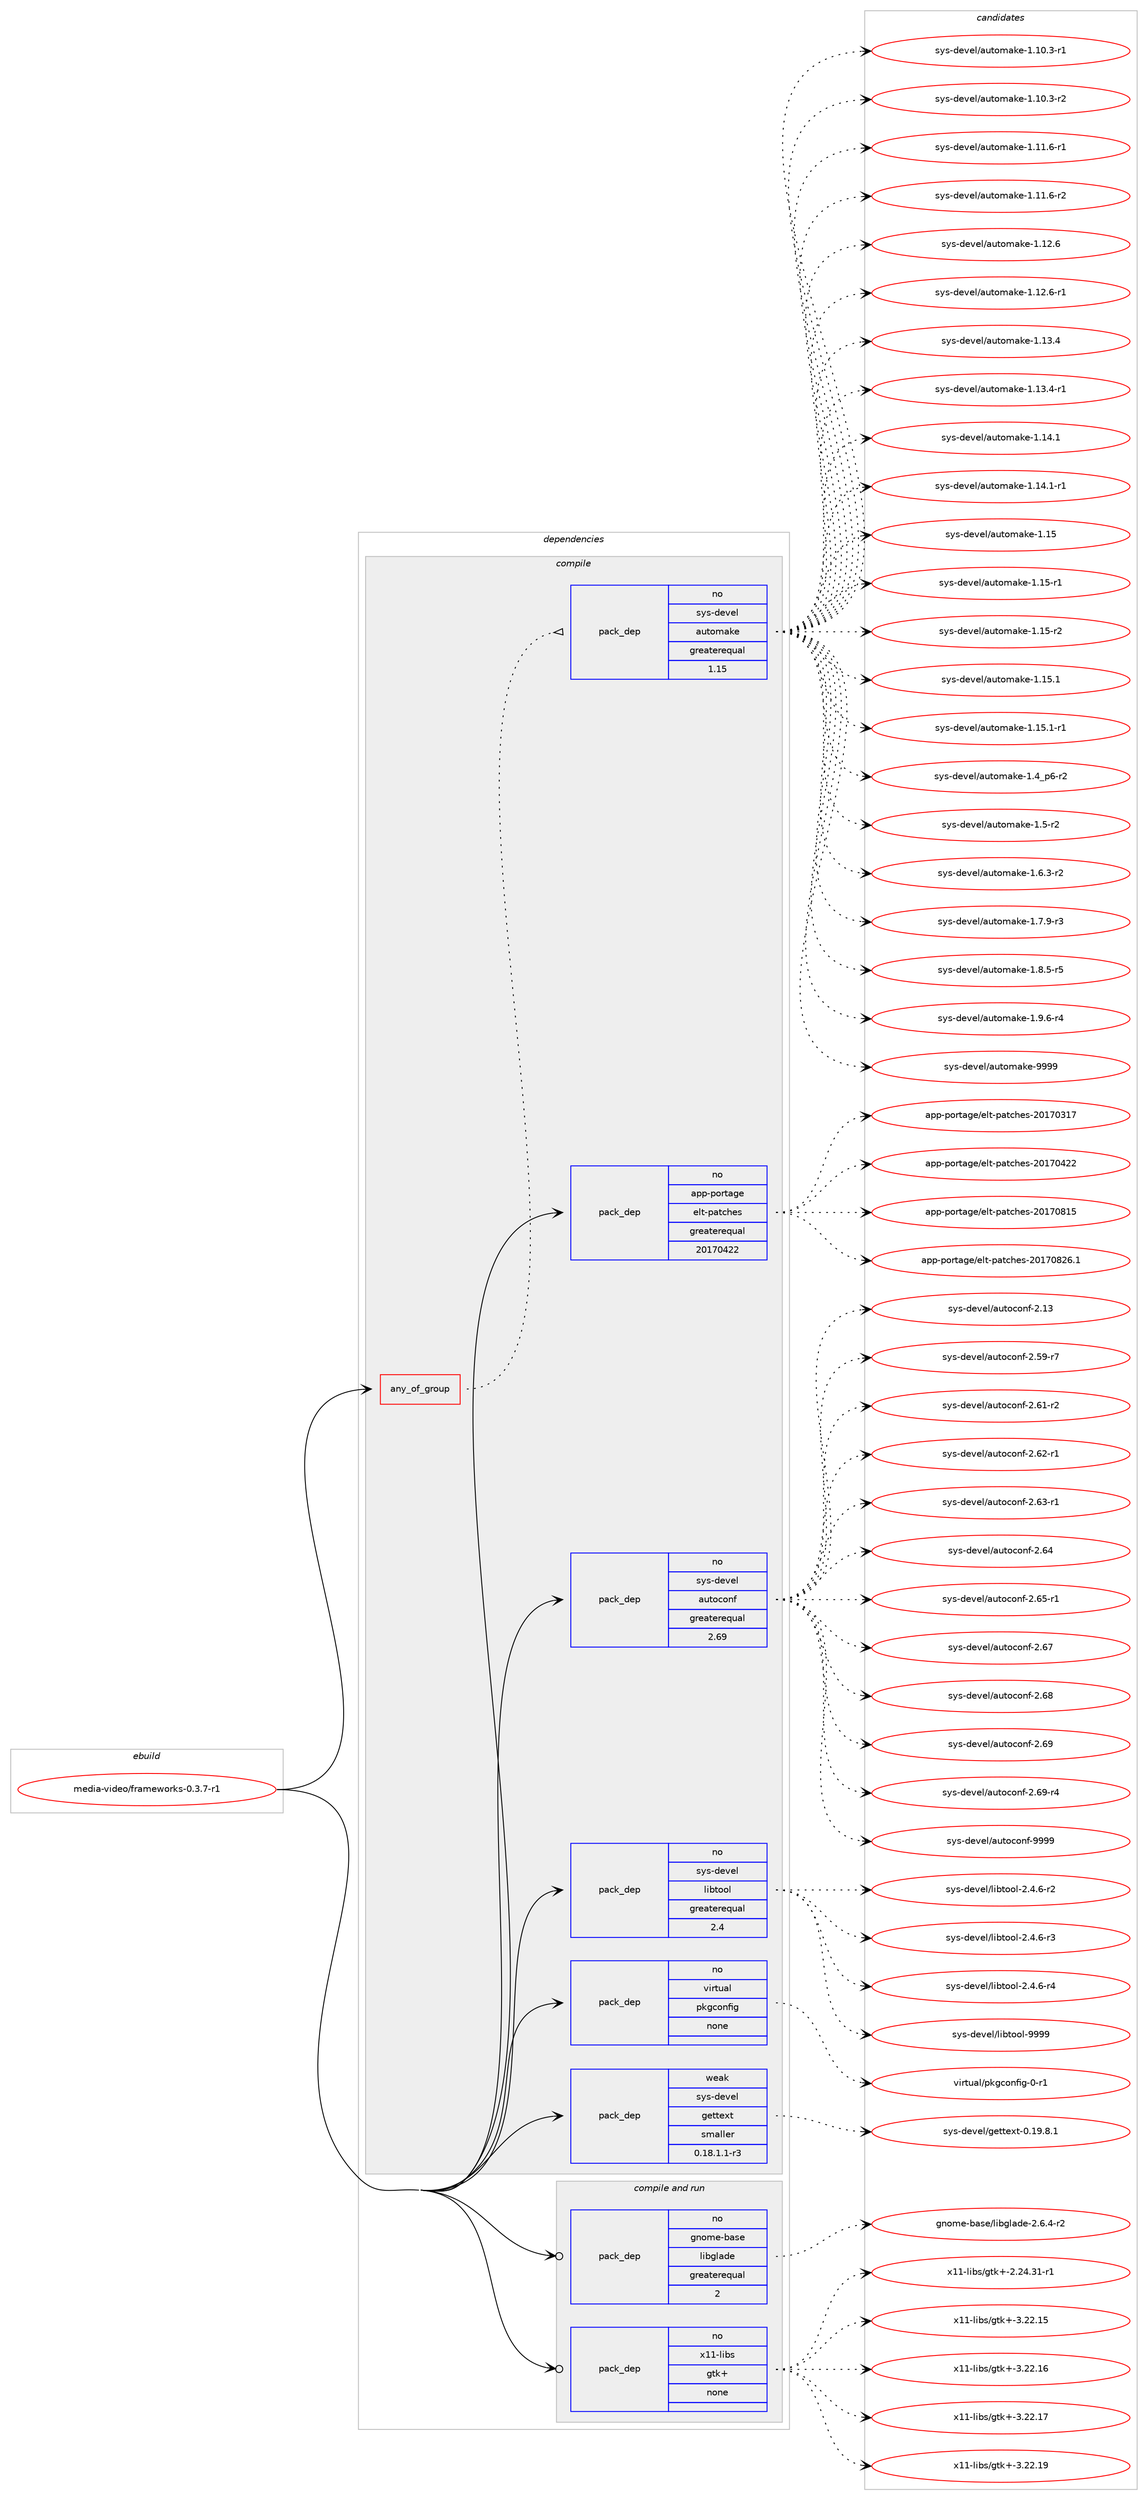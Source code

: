 digraph prolog {

# *************
# Graph options
# *************

newrank=true;
concentrate=true;
compound=true;
graph [rankdir=LR,fontname=Helvetica,fontsize=10,ranksep=1.5];#, ranksep=2.5, nodesep=0.2];
edge  [arrowhead=vee];
node  [fontname=Helvetica,fontsize=10];

# **********
# The ebuild
# **********

subgraph cluster_leftcol {
color=gray;
rank=same;
label=<<i>ebuild</i>>;
id [label="media-video/frameworks-0.3.7-r1", color=red, width=4, href="../media-video/frameworks-0.3.7-r1.svg"];
}

# ****************
# The dependencies
# ****************

subgraph cluster_midcol {
color=gray;
label=<<i>dependencies</i>>;
subgraph cluster_compile {
fillcolor="#eeeeee";
style=filled;
label=<<i>compile</i>>;
subgraph any6182 {
dependency391703 [label=<<TABLE BORDER="0" CELLBORDER="1" CELLSPACING="0" CELLPADDING="4"><TR><TD CELLPADDING="10">any_of_group</TD></TR></TABLE>>, shape=none, color=red];subgraph pack289158 {
dependency391704 [label=<<TABLE BORDER="0" CELLBORDER="1" CELLSPACING="0" CELLPADDING="4" WIDTH="220"><TR><TD ROWSPAN="6" CELLPADDING="30">pack_dep</TD></TR><TR><TD WIDTH="110">no</TD></TR><TR><TD>sys-devel</TD></TR><TR><TD>automake</TD></TR><TR><TD>greaterequal</TD></TR><TR><TD>1.15</TD></TR></TABLE>>, shape=none, color=blue];
}
dependency391703:e -> dependency391704:w [weight=20,style="dotted",arrowhead="oinv"];
}
id:e -> dependency391703:w [weight=20,style="solid",arrowhead="vee"];
subgraph pack289159 {
dependency391705 [label=<<TABLE BORDER="0" CELLBORDER="1" CELLSPACING="0" CELLPADDING="4" WIDTH="220"><TR><TD ROWSPAN="6" CELLPADDING="30">pack_dep</TD></TR><TR><TD WIDTH="110">no</TD></TR><TR><TD>app-portage</TD></TR><TR><TD>elt-patches</TD></TR><TR><TD>greaterequal</TD></TR><TR><TD>20170422</TD></TR></TABLE>>, shape=none, color=blue];
}
id:e -> dependency391705:w [weight=20,style="solid",arrowhead="vee"];
subgraph pack289160 {
dependency391706 [label=<<TABLE BORDER="0" CELLBORDER="1" CELLSPACING="0" CELLPADDING="4" WIDTH="220"><TR><TD ROWSPAN="6" CELLPADDING="30">pack_dep</TD></TR><TR><TD WIDTH="110">no</TD></TR><TR><TD>sys-devel</TD></TR><TR><TD>autoconf</TD></TR><TR><TD>greaterequal</TD></TR><TR><TD>2.69</TD></TR></TABLE>>, shape=none, color=blue];
}
id:e -> dependency391706:w [weight=20,style="solid",arrowhead="vee"];
subgraph pack289161 {
dependency391707 [label=<<TABLE BORDER="0" CELLBORDER="1" CELLSPACING="0" CELLPADDING="4" WIDTH="220"><TR><TD ROWSPAN="6" CELLPADDING="30">pack_dep</TD></TR><TR><TD WIDTH="110">no</TD></TR><TR><TD>sys-devel</TD></TR><TR><TD>libtool</TD></TR><TR><TD>greaterequal</TD></TR><TR><TD>2.4</TD></TR></TABLE>>, shape=none, color=blue];
}
id:e -> dependency391707:w [weight=20,style="solid",arrowhead="vee"];
subgraph pack289162 {
dependency391708 [label=<<TABLE BORDER="0" CELLBORDER="1" CELLSPACING="0" CELLPADDING="4" WIDTH="220"><TR><TD ROWSPAN="6" CELLPADDING="30">pack_dep</TD></TR><TR><TD WIDTH="110">no</TD></TR><TR><TD>virtual</TD></TR><TR><TD>pkgconfig</TD></TR><TR><TD>none</TD></TR><TR><TD></TD></TR></TABLE>>, shape=none, color=blue];
}
id:e -> dependency391708:w [weight=20,style="solid",arrowhead="vee"];
subgraph pack289163 {
dependency391709 [label=<<TABLE BORDER="0" CELLBORDER="1" CELLSPACING="0" CELLPADDING="4" WIDTH="220"><TR><TD ROWSPAN="6" CELLPADDING="30">pack_dep</TD></TR><TR><TD WIDTH="110">weak</TD></TR><TR><TD>sys-devel</TD></TR><TR><TD>gettext</TD></TR><TR><TD>smaller</TD></TR><TR><TD>0.18.1.1-r3</TD></TR></TABLE>>, shape=none, color=blue];
}
id:e -> dependency391709:w [weight=20,style="solid",arrowhead="vee"];
}
subgraph cluster_compileandrun {
fillcolor="#eeeeee";
style=filled;
label=<<i>compile and run</i>>;
subgraph pack289164 {
dependency391710 [label=<<TABLE BORDER="0" CELLBORDER="1" CELLSPACING="0" CELLPADDING="4" WIDTH="220"><TR><TD ROWSPAN="6" CELLPADDING="30">pack_dep</TD></TR><TR><TD WIDTH="110">no</TD></TR><TR><TD>gnome-base</TD></TR><TR><TD>libglade</TD></TR><TR><TD>greaterequal</TD></TR><TR><TD>2</TD></TR></TABLE>>, shape=none, color=blue];
}
id:e -> dependency391710:w [weight=20,style="solid",arrowhead="odotvee"];
subgraph pack289165 {
dependency391711 [label=<<TABLE BORDER="0" CELLBORDER="1" CELLSPACING="0" CELLPADDING="4" WIDTH="220"><TR><TD ROWSPAN="6" CELLPADDING="30">pack_dep</TD></TR><TR><TD WIDTH="110">no</TD></TR><TR><TD>x11-libs</TD></TR><TR><TD>gtk+</TD></TR><TR><TD>none</TD></TR><TR><TD></TD></TR></TABLE>>, shape=none, color=blue];
}
id:e -> dependency391711:w [weight=20,style="solid",arrowhead="odotvee"];
}
subgraph cluster_run {
fillcolor="#eeeeee";
style=filled;
label=<<i>run</i>>;
}
}

# **************
# The candidates
# **************

subgraph cluster_choices {
rank=same;
color=gray;
label=<<i>candidates</i>>;

subgraph choice289158 {
color=black;
nodesep=1;
choice11512111545100101118101108479711711611110997107101454946494846514511449 [label="sys-devel/automake-1.10.3-r1", color=red, width=4,href="../sys-devel/automake-1.10.3-r1.svg"];
choice11512111545100101118101108479711711611110997107101454946494846514511450 [label="sys-devel/automake-1.10.3-r2", color=red, width=4,href="../sys-devel/automake-1.10.3-r2.svg"];
choice11512111545100101118101108479711711611110997107101454946494946544511449 [label="sys-devel/automake-1.11.6-r1", color=red, width=4,href="../sys-devel/automake-1.11.6-r1.svg"];
choice11512111545100101118101108479711711611110997107101454946494946544511450 [label="sys-devel/automake-1.11.6-r2", color=red, width=4,href="../sys-devel/automake-1.11.6-r2.svg"];
choice1151211154510010111810110847971171161111099710710145494649504654 [label="sys-devel/automake-1.12.6", color=red, width=4,href="../sys-devel/automake-1.12.6.svg"];
choice11512111545100101118101108479711711611110997107101454946495046544511449 [label="sys-devel/automake-1.12.6-r1", color=red, width=4,href="../sys-devel/automake-1.12.6-r1.svg"];
choice1151211154510010111810110847971171161111099710710145494649514652 [label="sys-devel/automake-1.13.4", color=red, width=4,href="../sys-devel/automake-1.13.4.svg"];
choice11512111545100101118101108479711711611110997107101454946495146524511449 [label="sys-devel/automake-1.13.4-r1", color=red, width=4,href="../sys-devel/automake-1.13.4-r1.svg"];
choice1151211154510010111810110847971171161111099710710145494649524649 [label="sys-devel/automake-1.14.1", color=red, width=4,href="../sys-devel/automake-1.14.1.svg"];
choice11512111545100101118101108479711711611110997107101454946495246494511449 [label="sys-devel/automake-1.14.1-r1", color=red, width=4,href="../sys-devel/automake-1.14.1-r1.svg"];
choice115121115451001011181011084797117116111109971071014549464953 [label="sys-devel/automake-1.15", color=red, width=4,href="../sys-devel/automake-1.15.svg"];
choice1151211154510010111810110847971171161111099710710145494649534511449 [label="sys-devel/automake-1.15-r1", color=red, width=4,href="../sys-devel/automake-1.15-r1.svg"];
choice1151211154510010111810110847971171161111099710710145494649534511450 [label="sys-devel/automake-1.15-r2", color=red, width=4,href="../sys-devel/automake-1.15-r2.svg"];
choice1151211154510010111810110847971171161111099710710145494649534649 [label="sys-devel/automake-1.15.1", color=red, width=4,href="../sys-devel/automake-1.15.1.svg"];
choice11512111545100101118101108479711711611110997107101454946495346494511449 [label="sys-devel/automake-1.15.1-r1", color=red, width=4,href="../sys-devel/automake-1.15.1-r1.svg"];
choice115121115451001011181011084797117116111109971071014549465295112544511450 [label="sys-devel/automake-1.4_p6-r2", color=red, width=4,href="../sys-devel/automake-1.4_p6-r2.svg"];
choice11512111545100101118101108479711711611110997107101454946534511450 [label="sys-devel/automake-1.5-r2", color=red, width=4,href="../sys-devel/automake-1.5-r2.svg"];
choice115121115451001011181011084797117116111109971071014549465446514511450 [label="sys-devel/automake-1.6.3-r2", color=red, width=4,href="../sys-devel/automake-1.6.3-r2.svg"];
choice115121115451001011181011084797117116111109971071014549465546574511451 [label="sys-devel/automake-1.7.9-r3", color=red, width=4,href="../sys-devel/automake-1.7.9-r3.svg"];
choice115121115451001011181011084797117116111109971071014549465646534511453 [label="sys-devel/automake-1.8.5-r5", color=red, width=4,href="../sys-devel/automake-1.8.5-r5.svg"];
choice115121115451001011181011084797117116111109971071014549465746544511452 [label="sys-devel/automake-1.9.6-r4", color=red, width=4,href="../sys-devel/automake-1.9.6-r4.svg"];
choice115121115451001011181011084797117116111109971071014557575757 [label="sys-devel/automake-9999", color=red, width=4,href="../sys-devel/automake-9999.svg"];
dependency391704:e -> choice11512111545100101118101108479711711611110997107101454946494846514511449:w [style=dotted,weight="100"];
dependency391704:e -> choice11512111545100101118101108479711711611110997107101454946494846514511450:w [style=dotted,weight="100"];
dependency391704:e -> choice11512111545100101118101108479711711611110997107101454946494946544511449:w [style=dotted,weight="100"];
dependency391704:e -> choice11512111545100101118101108479711711611110997107101454946494946544511450:w [style=dotted,weight="100"];
dependency391704:e -> choice1151211154510010111810110847971171161111099710710145494649504654:w [style=dotted,weight="100"];
dependency391704:e -> choice11512111545100101118101108479711711611110997107101454946495046544511449:w [style=dotted,weight="100"];
dependency391704:e -> choice1151211154510010111810110847971171161111099710710145494649514652:w [style=dotted,weight="100"];
dependency391704:e -> choice11512111545100101118101108479711711611110997107101454946495146524511449:w [style=dotted,weight="100"];
dependency391704:e -> choice1151211154510010111810110847971171161111099710710145494649524649:w [style=dotted,weight="100"];
dependency391704:e -> choice11512111545100101118101108479711711611110997107101454946495246494511449:w [style=dotted,weight="100"];
dependency391704:e -> choice115121115451001011181011084797117116111109971071014549464953:w [style=dotted,weight="100"];
dependency391704:e -> choice1151211154510010111810110847971171161111099710710145494649534511449:w [style=dotted,weight="100"];
dependency391704:e -> choice1151211154510010111810110847971171161111099710710145494649534511450:w [style=dotted,weight="100"];
dependency391704:e -> choice1151211154510010111810110847971171161111099710710145494649534649:w [style=dotted,weight="100"];
dependency391704:e -> choice11512111545100101118101108479711711611110997107101454946495346494511449:w [style=dotted,weight="100"];
dependency391704:e -> choice115121115451001011181011084797117116111109971071014549465295112544511450:w [style=dotted,weight="100"];
dependency391704:e -> choice11512111545100101118101108479711711611110997107101454946534511450:w [style=dotted,weight="100"];
dependency391704:e -> choice115121115451001011181011084797117116111109971071014549465446514511450:w [style=dotted,weight="100"];
dependency391704:e -> choice115121115451001011181011084797117116111109971071014549465546574511451:w [style=dotted,weight="100"];
dependency391704:e -> choice115121115451001011181011084797117116111109971071014549465646534511453:w [style=dotted,weight="100"];
dependency391704:e -> choice115121115451001011181011084797117116111109971071014549465746544511452:w [style=dotted,weight="100"];
dependency391704:e -> choice115121115451001011181011084797117116111109971071014557575757:w [style=dotted,weight="100"];
}
subgraph choice289159 {
color=black;
nodesep=1;
choice97112112451121111141169710310147101108116451129711699104101115455048495548514955 [label="app-portage/elt-patches-20170317", color=red, width=4,href="../app-portage/elt-patches-20170317.svg"];
choice97112112451121111141169710310147101108116451129711699104101115455048495548525050 [label="app-portage/elt-patches-20170422", color=red, width=4,href="../app-portage/elt-patches-20170422.svg"];
choice97112112451121111141169710310147101108116451129711699104101115455048495548564953 [label="app-portage/elt-patches-20170815", color=red, width=4,href="../app-portage/elt-patches-20170815.svg"];
choice971121124511211111411697103101471011081164511297116991041011154550484955485650544649 [label="app-portage/elt-patches-20170826.1", color=red, width=4,href="../app-portage/elt-patches-20170826.1.svg"];
dependency391705:e -> choice97112112451121111141169710310147101108116451129711699104101115455048495548514955:w [style=dotted,weight="100"];
dependency391705:e -> choice97112112451121111141169710310147101108116451129711699104101115455048495548525050:w [style=dotted,weight="100"];
dependency391705:e -> choice97112112451121111141169710310147101108116451129711699104101115455048495548564953:w [style=dotted,weight="100"];
dependency391705:e -> choice971121124511211111411697103101471011081164511297116991041011154550484955485650544649:w [style=dotted,weight="100"];
}
subgraph choice289160 {
color=black;
nodesep=1;
choice115121115451001011181011084797117116111991111101024550464951 [label="sys-devel/autoconf-2.13", color=red, width=4,href="../sys-devel/autoconf-2.13.svg"];
choice1151211154510010111810110847971171161119911111010245504653574511455 [label="sys-devel/autoconf-2.59-r7", color=red, width=4,href="../sys-devel/autoconf-2.59-r7.svg"];
choice1151211154510010111810110847971171161119911111010245504654494511450 [label="sys-devel/autoconf-2.61-r2", color=red, width=4,href="../sys-devel/autoconf-2.61-r2.svg"];
choice1151211154510010111810110847971171161119911111010245504654504511449 [label="sys-devel/autoconf-2.62-r1", color=red, width=4,href="../sys-devel/autoconf-2.62-r1.svg"];
choice1151211154510010111810110847971171161119911111010245504654514511449 [label="sys-devel/autoconf-2.63-r1", color=red, width=4,href="../sys-devel/autoconf-2.63-r1.svg"];
choice115121115451001011181011084797117116111991111101024550465452 [label="sys-devel/autoconf-2.64", color=red, width=4,href="../sys-devel/autoconf-2.64.svg"];
choice1151211154510010111810110847971171161119911111010245504654534511449 [label="sys-devel/autoconf-2.65-r1", color=red, width=4,href="../sys-devel/autoconf-2.65-r1.svg"];
choice115121115451001011181011084797117116111991111101024550465455 [label="sys-devel/autoconf-2.67", color=red, width=4,href="../sys-devel/autoconf-2.67.svg"];
choice115121115451001011181011084797117116111991111101024550465456 [label="sys-devel/autoconf-2.68", color=red, width=4,href="../sys-devel/autoconf-2.68.svg"];
choice115121115451001011181011084797117116111991111101024550465457 [label="sys-devel/autoconf-2.69", color=red, width=4,href="../sys-devel/autoconf-2.69.svg"];
choice1151211154510010111810110847971171161119911111010245504654574511452 [label="sys-devel/autoconf-2.69-r4", color=red, width=4,href="../sys-devel/autoconf-2.69-r4.svg"];
choice115121115451001011181011084797117116111991111101024557575757 [label="sys-devel/autoconf-9999", color=red, width=4,href="../sys-devel/autoconf-9999.svg"];
dependency391706:e -> choice115121115451001011181011084797117116111991111101024550464951:w [style=dotted,weight="100"];
dependency391706:e -> choice1151211154510010111810110847971171161119911111010245504653574511455:w [style=dotted,weight="100"];
dependency391706:e -> choice1151211154510010111810110847971171161119911111010245504654494511450:w [style=dotted,weight="100"];
dependency391706:e -> choice1151211154510010111810110847971171161119911111010245504654504511449:w [style=dotted,weight="100"];
dependency391706:e -> choice1151211154510010111810110847971171161119911111010245504654514511449:w [style=dotted,weight="100"];
dependency391706:e -> choice115121115451001011181011084797117116111991111101024550465452:w [style=dotted,weight="100"];
dependency391706:e -> choice1151211154510010111810110847971171161119911111010245504654534511449:w [style=dotted,weight="100"];
dependency391706:e -> choice115121115451001011181011084797117116111991111101024550465455:w [style=dotted,weight="100"];
dependency391706:e -> choice115121115451001011181011084797117116111991111101024550465456:w [style=dotted,weight="100"];
dependency391706:e -> choice115121115451001011181011084797117116111991111101024550465457:w [style=dotted,weight="100"];
dependency391706:e -> choice1151211154510010111810110847971171161119911111010245504654574511452:w [style=dotted,weight="100"];
dependency391706:e -> choice115121115451001011181011084797117116111991111101024557575757:w [style=dotted,weight="100"];
}
subgraph choice289161 {
color=black;
nodesep=1;
choice1151211154510010111810110847108105981161111111084550465246544511450 [label="sys-devel/libtool-2.4.6-r2", color=red, width=4,href="../sys-devel/libtool-2.4.6-r2.svg"];
choice1151211154510010111810110847108105981161111111084550465246544511451 [label="sys-devel/libtool-2.4.6-r3", color=red, width=4,href="../sys-devel/libtool-2.4.6-r3.svg"];
choice1151211154510010111810110847108105981161111111084550465246544511452 [label="sys-devel/libtool-2.4.6-r4", color=red, width=4,href="../sys-devel/libtool-2.4.6-r4.svg"];
choice1151211154510010111810110847108105981161111111084557575757 [label="sys-devel/libtool-9999", color=red, width=4,href="../sys-devel/libtool-9999.svg"];
dependency391707:e -> choice1151211154510010111810110847108105981161111111084550465246544511450:w [style=dotted,weight="100"];
dependency391707:e -> choice1151211154510010111810110847108105981161111111084550465246544511451:w [style=dotted,weight="100"];
dependency391707:e -> choice1151211154510010111810110847108105981161111111084550465246544511452:w [style=dotted,weight="100"];
dependency391707:e -> choice1151211154510010111810110847108105981161111111084557575757:w [style=dotted,weight="100"];
}
subgraph choice289162 {
color=black;
nodesep=1;
choice11810511411611797108471121071039911111010210510345484511449 [label="virtual/pkgconfig-0-r1", color=red, width=4,href="../virtual/pkgconfig-0-r1.svg"];
dependency391708:e -> choice11810511411611797108471121071039911111010210510345484511449:w [style=dotted,weight="100"];
}
subgraph choice289163 {
color=black;
nodesep=1;
choice1151211154510010111810110847103101116116101120116454846495746564649 [label="sys-devel/gettext-0.19.8.1", color=red, width=4,href="../sys-devel/gettext-0.19.8.1.svg"];
dependency391709:e -> choice1151211154510010111810110847103101116116101120116454846495746564649:w [style=dotted,weight="100"];
}
subgraph choice289164 {
color=black;
nodesep=1;
choice1031101111091014598971151014710810598103108971001014550465446524511450 [label="gnome-base/libglade-2.6.4-r2", color=red, width=4,href="../gnome-base/libglade-2.6.4-r2.svg"];
dependency391710:e -> choice1031101111091014598971151014710810598103108971001014550465446524511450:w [style=dotted,weight="100"];
}
subgraph choice289165 {
color=black;
nodesep=1;
choice12049494510810598115471031161074345504650524651494511449 [label="x11-libs/gtk+-2.24.31-r1", color=red, width=4,href="../x11-libs/gtk+-2.24.31-r1.svg"];
choice1204949451081059811547103116107434551465050464953 [label="x11-libs/gtk+-3.22.15", color=red, width=4,href="../x11-libs/gtk+-3.22.15.svg"];
choice1204949451081059811547103116107434551465050464954 [label="x11-libs/gtk+-3.22.16", color=red, width=4,href="../x11-libs/gtk+-3.22.16.svg"];
choice1204949451081059811547103116107434551465050464955 [label="x11-libs/gtk+-3.22.17", color=red, width=4,href="../x11-libs/gtk+-3.22.17.svg"];
choice1204949451081059811547103116107434551465050464957 [label="x11-libs/gtk+-3.22.19", color=red, width=4,href="../x11-libs/gtk+-3.22.19.svg"];
dependency391711:e -> choice12049494510810598115471031161074345504650524651494511449:w [style=dotted,weight="100"];
dependency391711:e -> choice1204949451081059811547103116107434551465050464953:w [style=dotted,weight="100"];
dependency391711:e -> choice1204949451081059811547103116107434551465050464954:w [style=dotted,weight="100"];
dependency391711:e -> choice1204949451081059811547103116107434551465050464955:w [style=dotted,weight="100"];
dependency391711:e -> choice1204949451081059811547103116107434551465050464957:w [style=dotted,weight="100"];
}
}

}
